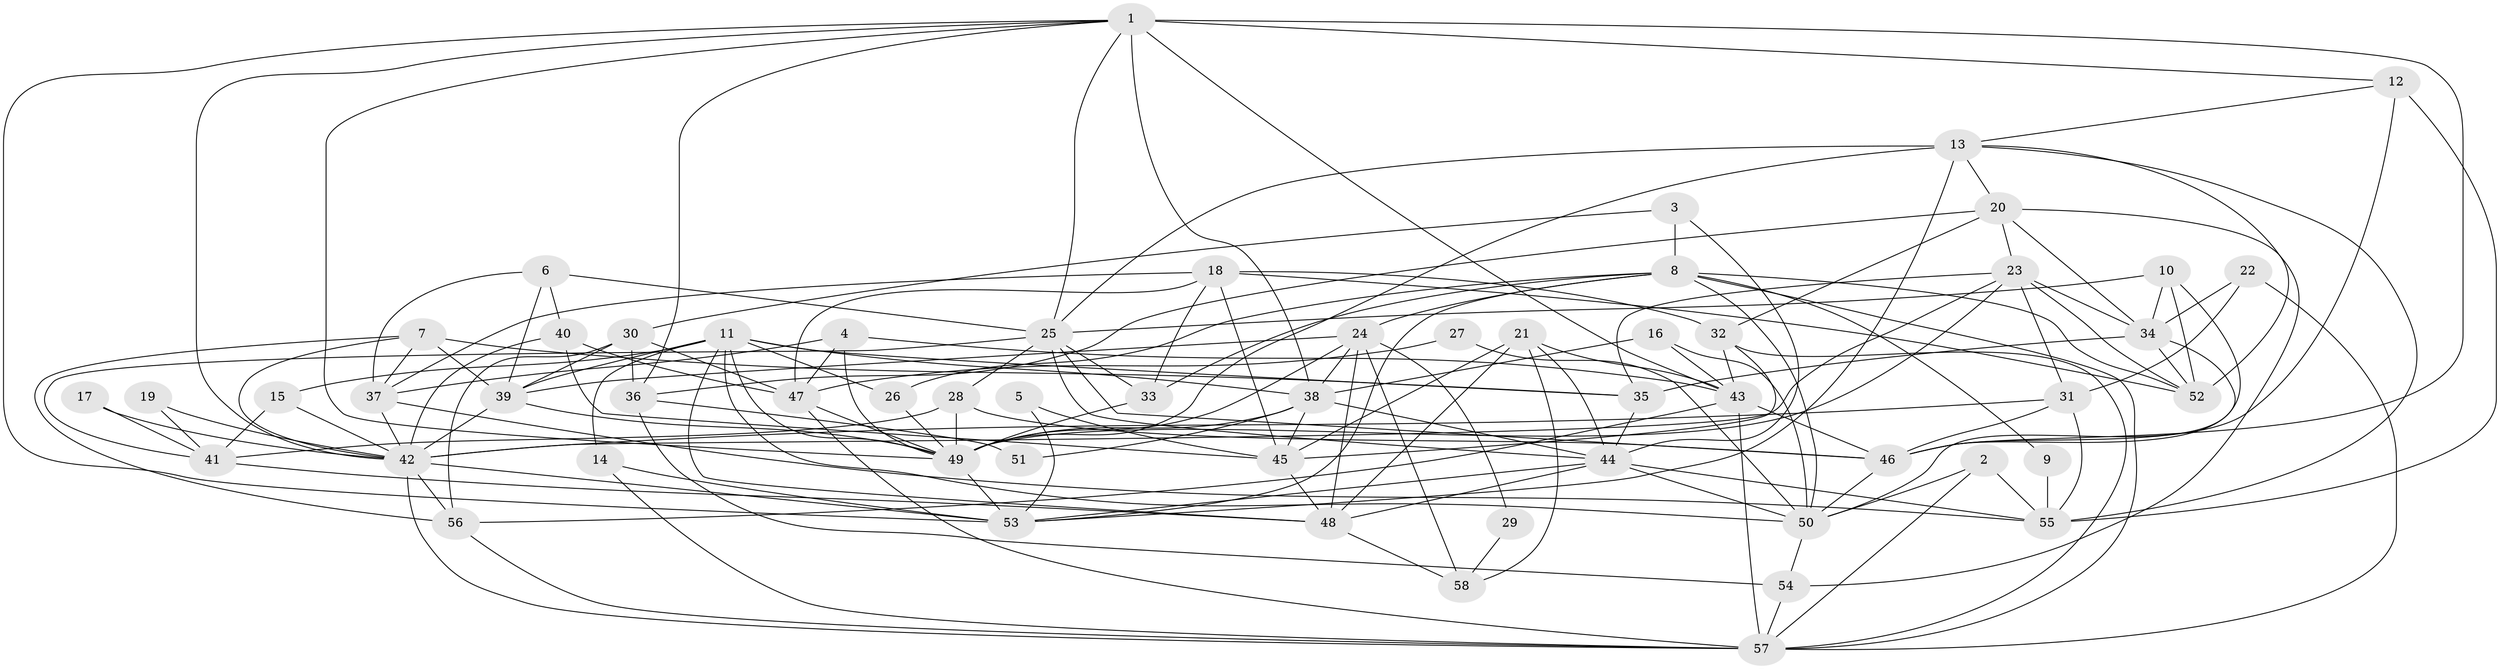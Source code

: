 // original degree distribution, {5: 0.11206896551724138, 2: 0.13793103448275862, 6: 0.06896551724137931, 4: 0.35344827586206895, 3: 0.25, 9: 0.008620689655172414, 7: 0.04310344827586207, 8: 0.02586206896551724}
// Generated by graph-tools (version 1.1) at 2025/26/03/09/25 03:26:17]
// undirected, 58 vertices, 163 edges
graph export_dot {
graph [start="1"]
  node [color=gray90,style=filled];
  1;
  2;
  3;
  4;
  5;
  6;
  7;
  8;
  9;
  10;
  11;
  12;
  13;
  14;
  15;
  16;
  17;
  18;
  19;
  20;
  21;
  22;
  23;
  24;
  25;
  26;
  27;
  28;
  29;
  30;
  31;
  32;
  33;
  34;
  35;
  36;
  37;
  38;
  39;
  40;
  41;
  42;
  43;
  44;
  45;
  46;
  47;
  48;
  49;
  50;
  51;
  52;
  53;
  54;
  55;
  56;
  57;
  58;
  1 -- 12 [weight=1.0];
  1 -- 25 [weight=1.0];
  1 -- 36 [weight=1.0];
  1 -- 38 [weight=1.0];
  1 -- 42 [weight=1.0];
  1 -- 43 [weight=1.0];
  1 -- 46 [weight=2.0];
  1 -- 49 [weight=1.0];
  1 -- 53 [weight=1.0];
  2 -- 50 [weight=1.0];
  2 -- 55 [weight=1.0];
  2 -- 57 [weight=1.0];
  3 -- 8 [weight=1.0];
  3 -- 30 [weight=1.0];
  3 -- 44 [weight=1.0];
  4 -- 37 [weight=1.0];
  4 -- 43 [weight=1.0];
  4 -- 47 [weight=1.0];
  4 -- 49 [weight=1.0];
  5 -- 45 [weight=1.0];
  5 -- 53 [weight=1.0];
  6 -- 25 [weight=1.0];
  6 -- 37 [weight=1.0];
  6 -- 39 [weight=1.0];
  6 -- 40 [weight=1.0];
  7 -- 35 [weight=1.0];
  7 -- 37 [weight=1.0];
  7 -- 39 [weight=1.0];
  7 -- 42 [weight=1.0];
  7 -- 56 [weight=1.0];
  8 -- 9 [weight=1.0];
  8 -- 24 [weight=1.0];
  8 -- 26 [weight=1.0];
  8 -- 33 [weight=1.0];
  8 -- 50 [weight=1.0];
  8 -- 52 [weight=1.0];
  8 -- 53 [weight=1.0];
  8 -- 57 [weight=1.0];
  9 -- 55 [weight=1.0];
  10 -- 25 [weight=1.0];
  10 -- 34 [weight=1.0];
  10 -- 46 [weight=1.0];
  10 -- 52 [weight=1.0];
  11 -- 14 [weight=1.0];
  11 -- 15 [weight=1.0];
  11 -- 26 [weight=1.0];
  11 -- 35 [weight=1.0];
  11 -- 38 [weight=1.0];
  11 -- 39 [weight=1.0];
  11 -- 48 [weight=1.0];
  11 -- 49 [weight=1.0];
  11 -- 50 [weight=1.0];
  12 -- 13 [weight=1.0];
  12 -- 46 [weight=2.0];
  12 -- 55 [weight=1.0];
  13 -- 20 [weight=1.0];
  13 -- 25 [weight=1.0];
  13 -- 49 [weight=2.0];
  13 -- 52 [weight=1.0];
  13 -- 53 [weight=1.0];
  13 -- 55 [weight=1.0];
  14 -- 53 [weight=1.0];
  14 -- 57 [weight=1.0];
  15 -- 41 [weight=1.0];
  15 -- 42 [weight=1.0];
  16 -- 38 [weight=1.0];
  16 -- 43 [weight=1.0];
  16 -- 50 [weight=1.0];
  17 -- 41 [weight=1.0];
  17 -- 42 [weight=1.0];
  18 -- 32 [weight=1.0];
  18 -- 33 [weight=1.0];
  18 -- 37 [weight=1.0];
  18 -- 45 [weight=1.0];
  18 -- 47 [weight=1.0];
  18 -- 52 [weight=1.0];
  19 -- 41 [weight=1.0];
  19 -- 42 [weight=1.0];
  20 -- 23 [weight=1.0];
  20 -- 32 [weight=1.0];
  20 -- 34 [weight=1.0];
  20 -- 36 [weight=1.0];
  20 -- 54 [weight=1.0];
  21 -- 43 [weight=1.0];
  21 -- 44 [weight=1.0];
  21 -- 45 [weight=1.0];
  21 -- 48 [weight=1.0];
  21 -- 58 [weight=1.0];
  22 -- 31 [weight=1.0];
  22 -- 34 [weight=1.0];
  22 -- 57 [weight=1.0];
  23 -- 31 [weight=1.0];
  23 -- 34 [weight=1.0];
  23 -- 35 [weight=1.0];
  23 -- 42 [weight=1.0];
  23 -- 49 [weight=1.0];
  23 -- 52 [weight=1.0];
  24 -- 29 [weight=1.0];
  24 -- 38 [weight=1.0];
  24 -- 39 [weight=1.0];
  24 -- 48 [weight=1.0];
  24 -- 49 [weight=1.0];
  24 -- 58 [weight=2.0];
  25 -- 28 [weight=1.0];
  25 -- 33 [weight=1.0];
  25 -- 41 [weight=1.0];
  25 -- 44 [weight=1.0];
  25 -- 46 [weight=2.0];
  26 -- 49 [weight=1.0];
  27 -- 47 [weight=1.0];
  27 -- 50 [weight=1.0];
  28 -- 41 [weight=1.0];
  28 -- 46 [weight=1.0];
  28 -- 49 [weight=1.0];
  29 -- 58 [weight=1.0];
  30 -- 36 [weight=1.0];
  30 -- 39 [weight=1.0];
  30 -- 47 [weight=1.0];
  30 -- 56 [weight=1.0];
  31 -- 42 [weight=1.0];
  31 -- 46 [weight=1.0];
  31 -- 55 [weight=1.0];
  32 -- 43 [weight=1.0];
  32 -- 45 [weight=2.0];
  32 -- 57 [weight=1.0];
  33 -- 49 [weight=1.0];
  34 -- 35 [weight=1.0];
  34 -- 50 [weight=1.0];
  34 -- 52 [weight=1.0];
  35 -- 44 [weight=1.0];
  36 -- 51 [weight=1.0];
  36 -- 54 [weight=2.0];
  37 -- 42 [weight=1.0];
  37 -- 55 [weight=1.0];
  38 -- 44 [weight=1.0];
  38 -- 45 [weight=1.0];
  38 -- 49 [weight=2.0];
  38 -- 51 [weight=1.0];
  39 -- 42 [weight=1.0];
  39 -- 49 [weight=1.0];
  40 -- 42 [weight=1.0];
  40 -- 45 [weight=1.0];
  40 -- 47 [weight=1.0];
  41 -- 48 [weight=1.0];
  42 -- 53 [weight=1.0];
  42 -- 56 [weight=1.0];
  42 -- 57 [weight=1.0];
  43 -- 46 [weight=1.0];
  43 -- 56 [weight=1.0];
  43 -- 57 [weight=1.0];
  44 -- 48 [weight=1.0];
  44 -- 50 [weight=1.0];
  44 -- 53 [weight=1.0];
  44 -- 55 [weight=1.0];
  45 -- 48 [weight=1.0];
  46 -- 50 [weight=1.0];
  47 -- 49 [weight=1.0];
  47 -- 57 [weight=1.0];
  48 -- 58 [weight=1.0];
  49 -- 53 [weight=1.0];
  50 -- 54 [weight=1.0];
  54 -- 57 [weight=1.0];
  56 -- 57 [weight=1.0];
}

